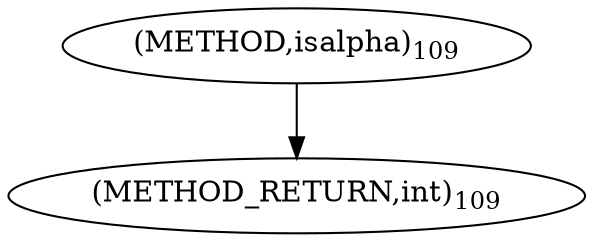 digraph "isalpha" {  
"2935" [label = <(METHOD,isalpha)<SUB>109</SUB>> ]
"2937" [label = <(METHOD_RETURN,int)<SUB>109</SUB>> ]
  "2935" -> "2937" 
}
